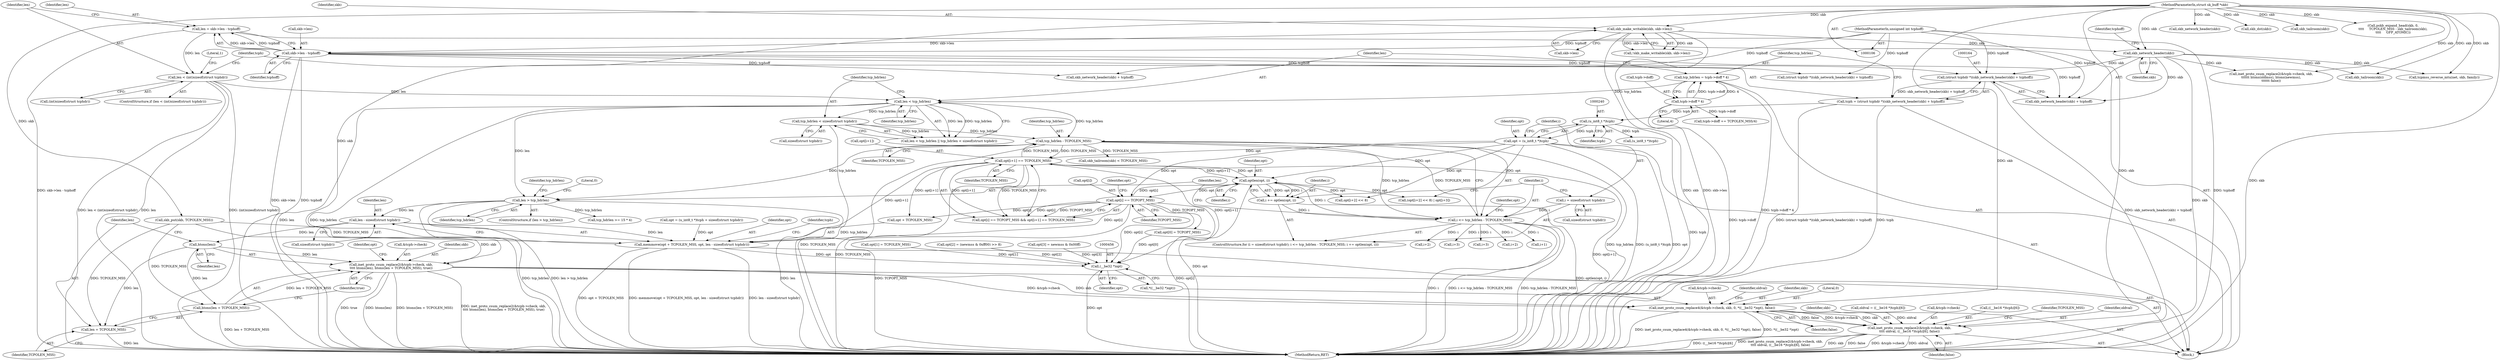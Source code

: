 digraph "0_linux_2638fd0f92d4397884fd991d8f4925cb3f081901@API" {
"1000404" [label="(Call,len - sizeof(struct tcphdr))"];
"1000329" [label="(Call,len > tcp_hdrlen)"];
"1000178" [label="(Call,len < tcp_hdrlen)"];
"1000152" [label="(Call,len < (int)sizeof(struct tcphdr))"];
"1000144" [label="(Call,len = skb->len - tcphoff)"];
"1000146" [label="(Call,skb->len - tcphoff)"];
"1000136" [label="(Call,skb_make_writable(skb, skb->len))"];
"1000107" [label="(MethodParameterIn,struct sk_buff *skb)"];
"1000110" [label="(MethodParameterIn,unsigned int tcphoff)"];
"1000169" [label="(Call,tcp_hdrlen = tcph->doff * 4)"];
"1000171" [label="(Call,tcph->doff * 4)"];
"1000249" [label="(Call,tcp_hdrlen - TCPOLEN_MSS)"];
"1000181" [label="(Call,tcp_hdrlen < sizeof(struct tcphdr))"];
"1000265" [label="(Call,opt[i+1] == TCPOLEN_MSS)"];
"1000254" [label="(Call,optlen(opt, i))"];
"1000237" [label="(Call,opt = (u_int8_t *)tcph)"];
"1000239" [label="(Call,(u_int8_t *)tcph)"];
"1000161" [label="(Call,tcph = (struct tcphdr *)(skb_network_header(skb) + tcphoff))"];
"1000163" [label="(Call,(struct tcphdr *)(skb_network_header(skb) + tcphoff))"];
"1000166" [label="(Call,skb_network_header(skb))"];
"1000260" [label="(Call,opt[i] == TCPOPT_MSS)"];
"1000247" [label="(Call,i <= tcp_hdrlen - TCPOLEN_MSS)"];
"1000252" [label="(Call,i += optlen(opt, i))"];
"1000243" [label="(Call,i = sizeof(struct tcphdr))"];
"1000399" [label="(Call,memmove(opt + TCPOLEN_MSS, opt, len - sizeof(struct tcphdr)))"];
"1000455" [label="(Call,(__be32 *)opt)"];
"1000414" [label="(Call,htons(len))"];
"1000408" [label="(Call,inet_proto_csum_replace2(&tcph->check, skb,\n\t\t\t\t htons(len), htons(len + TCPOLEN_MSS), true))"];
"1000447" [label="(Call,inet_proto_csum_replace4(&tcph->check, skb, 0, *((__be32 *)opt), false))"];
"1000473" [label="(Call,inet_proto_csum_replace2(&tcph->check, skb,\n\t\t\t\t oldval, ((__be16 *)tcph)[6], false))"];
"1000416" [label="(Call,htons(len + TCPOLEN_MSS))"];
"1000417" [label="(Call,len + TCPOLEN_MSS)"];
"1000249" [label="(Call,tcp_hdrlen - TCPOLEN_MSS)"];
"1000365" [label="(Call,skb_network_header(skb))"];
"1000265" [label="(Call,opt[i+1] == TCPOLEN_MSS)"];
"1000453" [label="(Literal,0)"];
"1000391" [label="(Call,opt = (u_int8_t *)tcph + sizeof(struct tcphdr))"];
"1000243" [label="(Call,i = sizeof(struct tcphdr))"];
"1000298" [label="(Call,i+2)"];
"1000286" [label="(Call,i+3)"];
"1000180" [label="(Identifier,tcp_hdrlen)"];
"1000362" [label="(Call,(struct tcphdr *)(skb_network_header(skb) + tcphoff))"];
"1000254" [label="(Call,optlen(opt, i))"];
"1000487" [label="(Identifier,TCPOLEN_MSS)"];
"1000137" [label="(Identifier,skb)"];
"1000485" [label="(Identifier,false)"];
"1000175" [label="(Literal,4)"];
"1000161" [label="(Call,tcph = (struct tcphdr *)(skb_network_header(skb) + tcphoff))"];
"1000336" [label="(Identifier,tcp_hdrlen)"];
"1000415" [label="(Identifier,len)"];
"1000403" [label="(Identifier,opt)"];
"1000271" [label="(Identifier,TCPOLEN_MSS)"];
"1000330" [label="(Identifier,len)"];
"1000154" [label="(Call,(int)sizeof(struct tcphdr))"];
"1000162" [label="(Identifier,tcph)"];
"1000309" [label="(Call,i+3)"];
"1000153" [label="(Identifier,len)"];
"1000466" [label="(Call,tcph->doff += TCPOLEN_MSS/4)"];
"1000418" [label="(Identifier,len)"];
"1000479" [label="(Identifier,oldval)"];
"1000277" [label="(Call,opt[i+2] << 8)"];
"1000455" [label="(Call,(__be32 *)opt)"];
"1000454" [label="(Call,*((__be32 *)opt))"];
"1000182" [label="(Identifier,tcp_hdrlen)"];
"1000405" [label="(Identifier,len)"];
"1000179" [label="(Identifier,len)"];
"1000421" [label="(Call,opt[0] = TCPOPT_MSS)"];
"1000136" [label="(Call,skb_make_writable(skb, skb->len))"];
"1000478" [label="(Identifier,skb)"];
"1000144" [label="(Call,len = skb->len - tcphoff)"];
"1000266" [label="(Call,opt[i+1])"];
"1000212" [label="(Call,skb_dst(skb))"];
"1000354" [label="(Call,skb_tailroom(skb))"];
"1000256" [label="(Identifier,i)"];
"1000253" [label="(Identifier,i)"];
"1000413" [label="(Identifier,skb)"];
"1000178" [label="(Call,len < tcp_hdrlen)"];
"1000255" [label="(Identifier,opt)"];
"1000147" [label="(Call,skb->len)"];
"1000150" [label="(Identifier,tcphoff)"];
"1000459" [label="(Call,oldval = ((__be16 *)tcph)[6])"];
"1000112" [label="(Block,)"];
"1000349" [label="(Call,pskb_expand_head(skb, 0,\n\t\t\t\t     TCPOLEN_MSS - skb_tailroom(skb),\n\t\t\t\t     GFP_ATOMIC))"];
"1000165" [label="(Call,skb_network_header(skb) + tcphoff)"];
"1000238" [label="(Identifier,opt)"];
"1000172" [label="(Call,tcph->doff)"];
"1000259" [label="(Call,opt[i] == TCPOPT_MSS && opt[i+1] == TCPOLEN_MSS)"];
"1000344" [label="(Call,skb_tailroom(skb))"];
"1000280" [label="(Call,i+2)"];
"1000329" [label="(Call,len > tcp_hdrlen)"];
"1000169" [label="(Call,tcp_hdrlen = tcph->doff * 4)"];
"1000160" [label="(Literal,1)"];
"1000474" [label="(Call,&tcph->check)"];
"1000448" [label="(Call,&tcph->check)"];
"1000488" [label="(MethodReturn,RET)"];
"1000417" [label="(Call,len + TCPOLEN_MSS)"];
"1000268" [label="(Call,i+1)"];
"1000368" [label="(Call,skb_put(skb, TCPOLEN_MSS))"];
"1000244" [label="(Identifier,i)"];
"1000151" [label="(ControlStructure,if (len < (int)sizeof(struct tcphdr)))"];
"1000315" [label="(Call,inet_proto_csum_replace2(&tcph->check, skb,\n\t\t\t\t\t\t htons(oldmss), htons(newmss),\n\t\t\t\t\t\t false))"];
"1000237" [label="(Call,opt = (u_int8_t *)tcph)"];
"1000264" [label="(Identifier,TCPOPT_MSS)"];
"1000110" [label="(MethodParameterIn,unsigned int tcphoff)"];
"1000166" [label="(Call,skb_network_header(skb))"];
"1000426" [label="(Call,opt[1] = TCPOLEN_MSS)"];
"1000328" [label="(ControlStructure,if (len > tcp_hdrlen))"];
"1000276" [label="(Call,(opt[i+2] << 8) | opt[i+3])"];
"1000431" [label="(Call,opt[2] = (newmss & 0xff00) >> 8)"];
"1000411" [label="(Identifier,tcph)"];
"1000408" [label="(Call,inet_proto_csum_replace2(&tcph->check, skb,\n\t\t\t\t htons(len), htons(len + TCPOLEN_MSS), true))"];
"1000457" [label="(Identifier,opt)"];
"1000419" [label="(Identifier,TCPOLEN_MSS)"];
"1000406" [label="(Call,sizeof(struct tcphdr))"];
"1000241" [label="(Identifier,tcph)"];
"1000400" [label="(Call,opt + TCPOLEN_MSS)"];
"1000335" [label="(Call,tcp_hdrlen >= 15 * 4)"];
"1000239" [label="(Call,(u_int8_t *)tcph)"];
"1000183" [label="(Call,sizeof(struct tcphdr))"];
"1000107" [label="(MethodParameterIn,struct sk_buff *skb)"];
"1000364" [label="(Call,skb_network_header(skb) + tcphoff)"];
"1000203" [label="(Call,tcpmss_reverse_mtu(net, skb, family))"];
"1000177" [label="(Call,len < tcp_hdrlen || tcp_hdrlen < sizeof(struct tcphdr))"];
"1000252" [label="(Call,i += optlen(opt, i))"];
"1000423" [label="(Identifier,opt)"];
"1000171" [label="(Call,tcph->doff * 4)"];
"1000248" [label="(Identifier,i)"];
"1000460" [label="(Identifier,oldval)"];
"1000146" [label="(Call,skb->len - tcphoff)"];
"1000399" [label="(Call,memmove(opt + TCPOLEN_MSS, opt, len - sizeof(struct tcphdr)))"];
"1000420" [label="(Identifier,true)"];
"1000452" [label="(Identifier,skb)"];
"1000343" [label="(Call,skb_tailroom(skb) < TCPOLEN_MSS)"];
"1000247" [label="(Call,i <= tcp_hdrlen - TCPOLEN_MSS)"];
"1000138" [label="(Call,skb->len)"];
"1000394" [label="(Call,(u_int8_t *)tcph)"];
"1000145" [label="(Identifier,len)"];
"1000170" [label="(Identifier,tcp_hdrlen)"];
"1000267" [label="(Identifier,opt)"];
"1000163" [label="(Call,(struct tcphdr *)(skb_network_header(skb) + tcphoff))"];
"1000242" [label="(ControlStructure,for (i = sizeof(struct tcphdr); i <= tcp_hdrlen - TCPOLEN_MSS; i += optlen(opt, i)))"];
"1000251" [label="(Identifier,TCPOLEN_MSS)"];
"1000333" [label="(Literal,0)"];
"1000167" [label="(Identifier,skb)"];
"1000447" [label="(Call,inet_proto_csum_replace4(&tcph->check, skb, 0, *((__be32 *)opt), false))"];
"1000440" [label="(Call,opt[3] = newmss & 0x00ff)"];
"1000135" [label="(Call,!skb_make_writable(skb, skb->len))"];
"1000480" [label="(Call,((__be16 *)tcph)[6])"];
"1000260" [label="(Call,opt[i] == TCPOPT_MSS)"];
"1000168" [label="(Identifier,tcphoff)"];
"1000262" [label="(Identifier,opt)"];
"1000152" [label="(Call,len < (int)sizeof(struct tcphdr))"];
"1000458" [label="(Identifier,false)"];
"1000414" [label="(Call,htons(len))"];
"1000181" [label="(Call,tcp_hdrlen < sizeof(struct tcphdr))"];
"1000404" [label="(Call,len - sizeof(struct tcphdr))"];
"1000261" [label="(Call,opt[i])"];
"1000245" [label="(Call,sizeof(struct tcphdr))"];
"1000250" [label="(Identifier,tcp_hdrlen)"];
"1000331" [label="(Identifier,tcp_hdrlen)"];
"1000473" [label="(Call,inet_proto_csum_replace2(&tcph->check, skb,\n\t\t\t\t oldval, ((__be16 *)tcph)[6], false))"];
"1000416" [label="(Call,htons(len + TCPOLEN_MSS))"];
"1000409" [label="(Call,&tcph->check)"];
"1000404" -> "1000399"  [label="AST: "];
"1000404" -> "1000406"  [label="CFG: "];
"1000405" -> "1000404"  [label="AST: "];
"1000406" -> "1000404"  [label="AST: "];
"1000399" -> "1000404"  [label="CFG: "];
"1000404" -> "1000399"  [label="DDG: len"];
"1000329" -> "1000404"  [label="DDG: len"];
"1000404" -> "1000414"  [label="DDG: len"];
"1000329" -> "1000328"  [label="AST: "];
"1000329" -> "1000331"  [label="CFG: "];
"1000330" -> "1000329"  [label="AST: "];
"1000331" -> "1000329"  [label="AST: "];
"1000333" -> "1000329"  [label="CFG: "];
"1000336" -> "1000329"  [label="CFG: "];
"1000329" -> "1000488"  [label="DDG: tcp_hdrlen"];
"1000329" -> "1000488"  [label="DDG: len > tcp_hdrlen"];
"1000329" -> "1000488"  [label="DDG: len"];
"1000178" -> "1000329"  [label="DDG: len"];
"1000249" -> "1000329"  [label="DDG: tcp_hdrlen"];
"1000329" -> "1000335"  [label="DDG: tcp_hdrlen"];
"1000178" -> "1000177"  [label="AST: "];
"1000178" -> "1000180"  [label="CFG: "];
"1000179" -> "1000178"  [label="AST: "];
"1000180" -> "1000178"  [label="AST: "];
"1000182" -> "1000178"  [label="CFG: "];
"1000177" -> "1000178"  [label="CFG: "];
"1000178" -> "1000488"  [label="DDG: len"];
"1000178" -> "1000488"  [label="DDG: tcp_hdrlen"];
"1000178" -> "1000177"  [label="DDG: len"];
"1000178" -> "1000177"  [label="DDG: tcp_hdrlen"];
"1000152" -> "1000178"  [label="DDG: len"];
"1000169" -> "1000178"  [label="DDG: tcp_hdrlen"];
"1000178" -> "1000181"  [label="DDG: tcp_hdrlen"];
"1000178" -> "1000249"  [label="DDG: tcp_hdrlen"];
"1000152" -> "1000151"  [label="AST: "];
"1000152" -> "1000154"  [label="CFG: "];
"1000153" -> "1000152"  [label="AST: "];
"1000154" -> "1000152"  [label="AST: "];
"1000160" -> "1000152"  [label="CFG: "];
"1000162" -> "1000152"  [label="CFG: "];
"1000152" -> "1000488"  [label="DDG: len < (int)sizeof(struct tcphdr)"];
"1000152" -> "1000488"  [label="DDG: len"];
"1000152" -> "1000488"  [label="DDG: (int)sizeof(struct tcphdr)"];
"1000144" -> "1000152"  [label="DDG: len"];
"1000144" -> "1000112"  [label="AST: "];
"1000144" -> "1000146"  [label="CFG: "];
"1000145" -> "1000144"  [label="AST: "];
"1000146" -> "1000144"  [label="AST: "];
"1000153" -> "1000144"  [label="CFG: "];
"1000144" -> "1000488"  [label="DDG: skb->len - tcphoff"];
"1000146" -> "1000144"  [label="DDG: skb->len"];
"1000146" -> "1000144"  [label="DDG: tcphoff"];
"1000146" -> "1000150"  [label="CFG: "];
"1000147" -> "1000146"  [label="AST: "];
"1000150" -> "1000146"  [label="AST: "];
"1000146" -> "1000488"  [label="DDG: tcphoff"];
"1000146" -> "1000488"  [label="DDG: skb->len"];
"1000136" -> "1000146"  [label="DDG: skb->len"];
"1000110" -> "1000146"  [label="DDG: tcphoff"];
"1000146" -> "1000163"  [label="DDG: tcphoff"];
"1000146" -> "1000165"  [label="DDG: tcphoff"];
"1000146" -> "1000362"  [label="DDG: tcphoff"];
"1000146" -> "1000364"  [label="DDG: tcphoff"];
"1000136" -> "1000135"  [label="AST: "];
"1000136" -> "1000138"  [label="CFG: "];
"1000137" -> "1000136"  [label="AST: "];
"1000138" -> "1000136"  [label="AST: "];
"1000135" -> "1000136"  [label="CFG: "];
"1000136" -> "1000488"  [label="DDG: skb->len"];
"1000136" -> "1000488"  [label="DDG: skb"];
"1000136" -> "1000135"  [label="DDG: skb"];
"1000136" -> "1000135"  [label="DDG: skb->len"];
"1000107" -> "1000136"  [label="DDG: skb"];
"1000136" -> "1000166"  [label="DDG: skb"];
"1000107" -> "1000106"  [label="AST: "];
"1000107" -> "1000488"  [label="DDG: skb"];
"1000107" -> "1000166"  [label="DDG: skb"];
"1000107" -> "1000203"  [label="DDG: skb"];
"1000107" -> "1000212"  [label="DDG: skb"];
"1000107" -> "1000315"  [label="DDG: skb"];
"1000107" -> "1000344"  [label="DDG: skb"];
"1000107" -> "1000349"  [label="DDG: skb"];
"1000107" -> "1000354"  [label="DDG: skb"];
"1000107" -> "1000365"  [label="DDG: skb"];
"1000107" -> "1000368"  [label="DDG: skb"];
"1000107" -> "1000408"  [label="DDG: skb"];
"1000107" -> "1000447"  [label="DDG: skb"];
"1000107" -> "1000473"  [label="DDG: skb"];
"1000110" -> "1000106"  [label="AST: "];
"1000110" -> "1000488"  [label="DDG: tcphoff"];
"1000110" -> "1000163"  [label="DDG: tcphoff"];
"1000110" -> "1000165"  [label="DDG: tcphoff"];
"1000110" -> "1000362"  [label="DDG: tcphoff"];
"1000110" -> "1000364"  [label="DDG: tcphoff"];
"1000169" -> "1000112"  [label="AST: "];
"1000169" -> "1000171"  [label="CFG: "];
"1000170" -> "1000169"  [label="AST: "];
"1000171" -> "1000169"  [label="AST: "];
"1000179" -> "1000169"  [label="CFG: "];
"1000169" -> "1000488"  [label="DDG: tcph->doff * 4"];
"1000171" -> "1000169"  [label="DDG: tcph->doff"];
"1000171" -> "1000169"  [label="DDG: 4"];
"1000171" -> "1000175"  [label="CFG: "];
"1000172" -> "1000171"  [label="AST: "];
"1000175" -> "1000171"  [label="AST: "];
"1000171" -> "1000488"  [label="DDG: tcph->doff"];
"1000171" -> "1000466"  [label="DDG: tcph->doff"];
"1000249" -> "1000247"  [label="AST: "];
"1000249" -> "1000251"  [label="CFG: "];
"1000250" -> "1000249"  [label="AST: "];
"1000251" -> "1000249"  [label="AST: "];
"1000247" -> "1000249"  [label="CFG: "];
"1000249" -> "1000488"  [label="DDG: TCPOLEN_MSS"];
"1000249" -> "1000488"  [label="DDG: tcp_hdrlen"];
"1000249" -> "1000247"  [label="DDG: tcp_hdrlen"];
"1000249" -> "1000247"  [label="DDG: TCPOLEN_MSS"];
"1000181" -> "1000249"  [label="DDG: tcp_hdrlen"];
"1000265" -> "1000249"  [label="DDG: TCPOLEN_MSS"];
"1000249" -> "1000265"  [label="DDG: TCPOLEN_MSS"];
"1000249" -> "1000343"  [label="DDG: TCPOLEN_MSS"];
"1000181" -> "1000177"  [label="AST: "];
"1000181" -> "1000183"  [label="CFG: "];
"1000182" -> "1000181"  [label="AST: "];
"1000183" -> "1000181"  [label="AST: "];
"1000177" -> "1000181"  [label="CFG: "];
"1000181" -> "1000488"  [label="DDG: tcp_hdrlen"];
"1000181" -> "1000177"  [label="DDG: tcp_hdrlen"];
"1000265" -> "1000259"  [label="AST: "];
"1000265" -> "1000271"  [label="CFG: "];
"1000266" -> "1000265"  [label="AST: "];
"1000271" -> "1000265"  [label="AST: "];
"1000259" -> "1000265"  [label="CFG: "];
"1000265" -> "1000488"  [label="DDG: opt[i+1]"];
"1000265" -> "1000488"  [label="DDG: TCPOLEN_MSS"];
"1000265" -> "1000254"  [label="DDG: opt[i+1]"];
"1000265" -> "1000259"  [label="DDG: opt[i+1]"];
"1000265" -> "1000259"  [label="DDG: TCPOLEN_MSS"];
"1000254" -> "1000265"  [label="DDG: opt"];
"1000237" -> "1000265"  [label="DDG: opt"];
"1000265" -> "1000399"  [label="DDG: opt[i+1]"];
"1000265" -> "1000400"  [label="DDG: opt[i+1]"];
"1000265" -> "1000455"  [label="DDG: opt[i+1]"];
"1000254" -> "1000252"  [label="AST: "];
"1000254" -> "1000256"  [label="CFG: "];
"1000255" -> "1000254"  [label="AST: "];
"1000256" -> "1000254"  [label="AST: "];
"1000252" -> "1000254"  [label="CFG: "];
"1000254" -> "1000488"  [label="DDG: opt"];
"1000254" -> "1000252"  [label="DDG: opt"];
"1000254" -> "1000252"  [label="DDG: i"];
"1000237" -> "1000254"  [label="DDG: opt"];
"1000260" -> "1000254"  [label="DDG: opt[i]"];
"1000247" -> "1000254"  [label="DDG: i"];
"1000254" -> "1000260"  [label="DDG: opt"];
"1000254" -> "1000277"  [label="DDG: opt"];
"1000254" -> "1000276"  [label="DDG: opt"];
"1000237" -> "1000112"  [label="AST: "];
"1000237" -> "1000239"  [label="CFG: "];
"1000238" -> "1000237"  [label="AST: "];
"1000239" -> "1000237"  [label="AST: "];
"1000244" -> "1000237"  [label="CFG: "];
"1000237" -> "1000488"  [label="DDG: (u_int8_t *)tcph"];
"1000237" -> "1000488"  [label="DDG: opt"];
"1000239" -> "1000237"  [label="DDG: tcph"];
"1000237" -> "1000260"  [label="DDG: opt"];
"1000237" -> "1000277"  [label="DDG: opt"];
"1000237" -> "1000276"  [label="DDG: opt"];
"1000239" -> "1000241"  [label="CFG: "];
"1000240" -> "1000239"  [label="AST: "];
"1000241" -> "1000239"  [label="AST: "];
"1000239" -> "1000488"  [label="DDG: tcph"];
"1000161" -> "1000239"  [label="DDG: tcph"];
"1000239" -> "1000394"  [label="DDG: tcph"];
"1000161" -> "1000112"  [label="AST: "];
"1000161" -> "1000163"  [label="CFG: "];
"1000162" -> "1000161"  [label="AST: "];
"1000163" -> "1000161"  [label="AST: "];
"1000170" -> "1000161"  [label="CFG: "];
"1000161" -> "1000488"  [label="DDG: (struct tcphdr *)(skb_network_header(skb) + tcphoff)"];
"1000161" -> "1000488"  [label="DDG: tcph"];
"1000163" -> "1000161"  [label="DDG: skb_network_header(skb) + tcphoff"];
"1000163" -> "1000165"  [label="CFG: "];
"1000164" -> "1000163"  [label="AST: "];
"1000165" -> "1000163"  [label="AST: "];
"1000163" -> "1000488"  [label="DDG: skb_network_header(skb) + tcphoff"];
"1000166" -> "1000163"  [label="DDG: skb"];
"1000166" -> "1000165"  [label="AST: "];
"1000166" -> "1000167"  [label="CFG: "];
"1000167" -> "1000166"  [label="AST: "];
"1000168" -> "1000166"  [label="CFG: "];
"1000166" -> "1000488"  [label="DDG: skb"];
"1000166" -> "1000165"  [label="DDG: skb"];
"1000166" -> "1000203"  [label="DDG: skb"];
"1000166" -> "1000315"  [label="DDG: skb"];
"1000166" -> "1000344"  [label="DDG: skb"];
"1000260" -> "1000259"  [label="AST: "];
"1000260" -> "1000264"  [label="CFG: "];
"1000261" -> "1000260"  [label="AST: "];
"1000264" -> "1000260"  [label="AST: "];
"1000267" -> "1000260"  [label="CFG: "];
"1000259" -> "1000260"  [label="CFG: "];
"1000260" -> "1000488"  [label="DDG: TCPOPT_MSS"];
"1000260" -> "1000488"  [label="DDG: opt[i]"];
"1000260" -> "1000259"  [label="DDG: opt[i]"];
"1000260" -> "1000259"  [label="DDG: TCPOPT_MSS"];
"1000260" -> "1000399"  [label="DDG: opt[i]"];
"1000260" -> "1000400"  [label="DDG: opt[i]"];
"1000260" -> "1000421"  [label="DDG: TCPOPT_MSS"];
"1000260" -> "1000455"  [label="DDG: opt[i]"];
"1000247" -> "1000242"  [label="AST: "];
"1000248" -> "1000247"  [label="AST: "];
"1000262" -> "1000247"  [label="CFG: "];
"1000330" -> "1000247"  [label="CFG: "];
"1000247" -> "1000488"  [label="DDG: i"];
"1000247" -> "1000488"  [label="DDG: i <= tcp_hdrlen - TCPOLEN_MSS"];
"1000247" -> "1000488"  [label="DDG: tcp_hdrlen - TCPOLEN_MSS"];
"1000252" -> "1000247"  [label="DDG: i"];
"1000243" -> "1000247"  [label="DDG: i"];
"1000247" -> "1000268"  [label="DDG: i"];
"1000247" -> "1000280"  [label="DDG: i"];
"1000247" -> "1000286"  [label="DDG: i"];
"1000247" -> "1000298"  [label="DDG: i"];
"1000247" -> "1000309"  [label="DDG: i"];
"1000252" -> "1000242"  [label="AST: "];
"1000253" -> "1000252"  [label="AST: "];
"1000248" -> "1000252"  [label="CFG: "];
"1000252" -> "1000488"  [label="DDG: optlen(opt, i)"];
"1000243" -> "1000242"  [label="AST: "];
"1000243" -> "1000245"  [label="CFG: "];
"1000244" -> "1000243"  [label="AST: "];
"1000245" -> "1000243"  [label="AST: "];
"1000248" -> "1000243"  [label="CFG: "];
"1000399" -> "1000112"  [label="AST: "];
"1000400" -> "1000399"  [label="AST: "];
"1000403" -> "1000399"  [label="AST: "];
"1000411" -> "1000399"  [label="CFG: "];
"1000399" -> "1000488"  [label="DDG: len - sizeof(struct tcphdr)"];
"1000399" -> "1000488"  [label="DDG: opt + TCPOLEN_MSS"];
"1000399" -> "1000488"  [label="DDG: memmove(opt + TCPOLEN_MSS, opt, len - sizeof(struct tcphdr))"];
"1000391" -> "1000399"  [label="DDG: opt"];
"1000368" -> "1000399"  [label="DDG: TCPOLEN_MSS"];
"1000399" -> "1000455"  [label="DDG: opt"];
"1000455" -> "1000454"  [label="AST: "];
"1000455" -> "1000457"  [label="CFG: "];
"1000456" -> "1000455"  [label="AST: "];
"1000457" -> "1000455"  [label="AST: "];
"1000454" -> "1000455"  [label="CFG: "];
"1000455" -> "1000488"  [label="DDG: opt"];
"1000426" -> "1000455"  [label="DDG: opt[1]"];
"1000421" -> "1000455"  [label="DDG: opt[0]"];
"1000440" -> "1000455"  [label="DDG: opt[3]"];
"1000431" -> "1000455"  [label="DDG: opt[2]"];
"1000414" -> "1000408"  [label="AST: "];
"1000414" -> "1000415"  [label="CFG: "];
"1000415" -> "1000414"  [label="AST: "];
"1000418" -> "1000414"  [label="CFG: "];
"1000414" -> "1000408"  [label="DDG: len"];
"1000414" -> "1000416"  [label="DDG: len"];
"1000414" -> "1000417"  [label="DDG: len"];
"1000408" -> "1000112"  [label="AST: "];
"1000408" -> "1000420"  [label="CFG: "];
"1000409" -> "1000408"  [label="AST: "];
"1000413" -> "1000408"  [label="AST: "];
"1000416" -> "1000408"  [label="AST: "];
"1000420" -> "1000408"  [label="AST: "];
"1000423" -> "1000408"  [label="CFG: "];
"1000408" -> "1000488"  [label="DDG: inet_proto_csum_replace2(&tcph->check, skb,\n\t\t\t\t htons(len), htons(len + TCPOLEN_MSS), true)"];
"1000408" -> "1000488"  [label="DDG: true"];
"1000408" -> "1000488"  [label="DDG: htons(len)"];
"1000408" -> "1000488"  [label="DDG: htons(len + TCPOLEN_MSS)"];
"1000368" -> "1000408"  [label="DDG: skb"];
"1000416" -> "1000408"  [label="DDG: len + TCPOLEN_MSS"];
"1000408" -> "1000447"  [label="DDG: &tcph->check"];
"1000408" -> "1000447"  [label="DDG: skb"];
"1000447" -> "1000112"  [label="AST: "];
"1000447" -> "1000458"  [label="CFG: "];
"1000448" -> "1000447"  [label="AST: "];
"1000452" -> "1000447"  [label="AST: "];
"1000453" -> "1000447"  [label="AST: "];
"1000454" -> "1000447"  [label="AST: "];
"1000458" -> "1000447"  [label="AST: "];
"1000460" -> "1000447"  [label="CFG: "];
"1000447" -> "1000488"  [label="DDG: inet_proto_csum_replace4(&tcph->check, skb, 0, *((__be32 *)opt), false)"];
"1000447" -> "1000488"  [label="DDG: *((__be32 *)opt)"];
"1000447" -> "1000473"  [label="DDG: &tcph->check"];
"1000447" -> "1000473"  [label="DDG: skb"];
"1000447" -> "1000473"  [label="DDG: false"];
"1000473" -> "1000112"  [label="AST: "];
"1000473" -> "1000485"  [label="CFG: "];
"1000474" -> "1000473"  [label="AST: "];
"1000478" -> "1000473"  [label="AST: "];
"1000479" -> "1000473"  [label="AST: "];
"1000480" -> "1000473"  [label="AST: "];
"1000485" -> "1000473"  [label="AST: "];
"1000487" -> "1000473"  [label="CFG: "];
"1000473" -> "1000488"  [label="DDG: &tcph->check"];
"1000473" -> "1000488"  [label="DDG: oldval"];
"1000473" -> "1000488"  [label="DDG: ((__be16 *)tcph)[6]"];
"1000473" -> "1000488"  [label="DDG: inet_proto_csum_replace2(&tcph->check, skb,\n\t\t\t\t oldval, ((__be16 *)tcph)[6], false)"];
"1000473" -> "1000488"  [label="DDG: skb"];
"1000473" -> "1000488"  [label="DDG: false"];
"1000459" -> "1000473"  [label="DDG: oldval"];
"1000416" -> "1000417"  [label="CFG: "];
"1000417" -> "1000416"  [label="AST: "];
"1000420" -> "1000416"  [label="CFG: "];
"1000416" -> "1000488"  [label="DDG: len + TCPOLEN_MSS"];
"1000368" -> "1000416"  [label="DDG: TCPOLEN_MSS"];
"1000417" -> "1000419"  [label="CFG: "];
"1000418" -> "1000417"  [label="AST: "];
"1000419" -> "1000417"  [label="AST: "];
"1000417" -> "1000488"  [label="DDG: len"];
"1000368" -> "1000417"  [label="DDG: TCPOLEN_MSS"];
}
